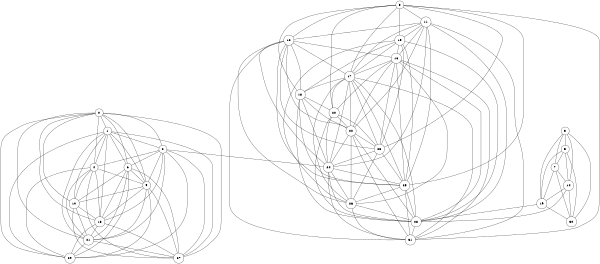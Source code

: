 graph { graph [size="4,4"]; node[shape=circle];
 0-- 1
 0-- 2
 0-- 4
 0-- 6
 0-- 9
 0--10
 0--13
 0--21
 0--27
 0--29
 1-- 2
 1-- 4
 1-- 6
 1-- 9
 1--10
 1--13
 1--21
 1--27
 1--29
 2-- 4
 2-- 6
 2-- 9
 2--13
 2--21
 2--24
 2--27
 2--29
 3-- 5
 3-- 7
 3--14
 3--19
 3--30
 4-- 9
 4--10
 4--13
 4--21
 4--27
 4--29
 5-- 7
 5--14
 5--19
 5--30
 6-- 9
 6--10
 6--13
 6--21
 6--27
 6--29
 7--14
 7--19
 7--30
 8--11
 8--12
 8--15
 8--17
 8--18
 8--20
 8--23
 8--25
 8--31
 9--10
 9--13
 9--21
 9--27
 9--29
10--13
10--21
10--27
11--12
11--15
11--16
11--17
11--22
11--24
11--25
11--28
11--31
12--16
12--17
12--18
12--22
12--23
12--24
12--25
12--26
12--31
13--21
13--27
13--29
14--19
14--28
14--30
15--16
15--17
15--18
15--23
15--25
15--26
15--28
16--17
16--20
16--22
16--23
16--25
16--26
16--28
16--31
17--18
17--20
17--22
17--23
17--24
17--25
17--26
17--28
17--31
18--20
18--22
18--24
18--25
18--28
19--28
19--30
20--22
20--23
20--24
20--28
21--27
21--29
22--23
22--24
22--26
22--28
22--31
23--24
23--25
23--26
24--25
24--26
24--28
24--31
25--26
25--28
25--31
26--28
26--31
28--31

}
